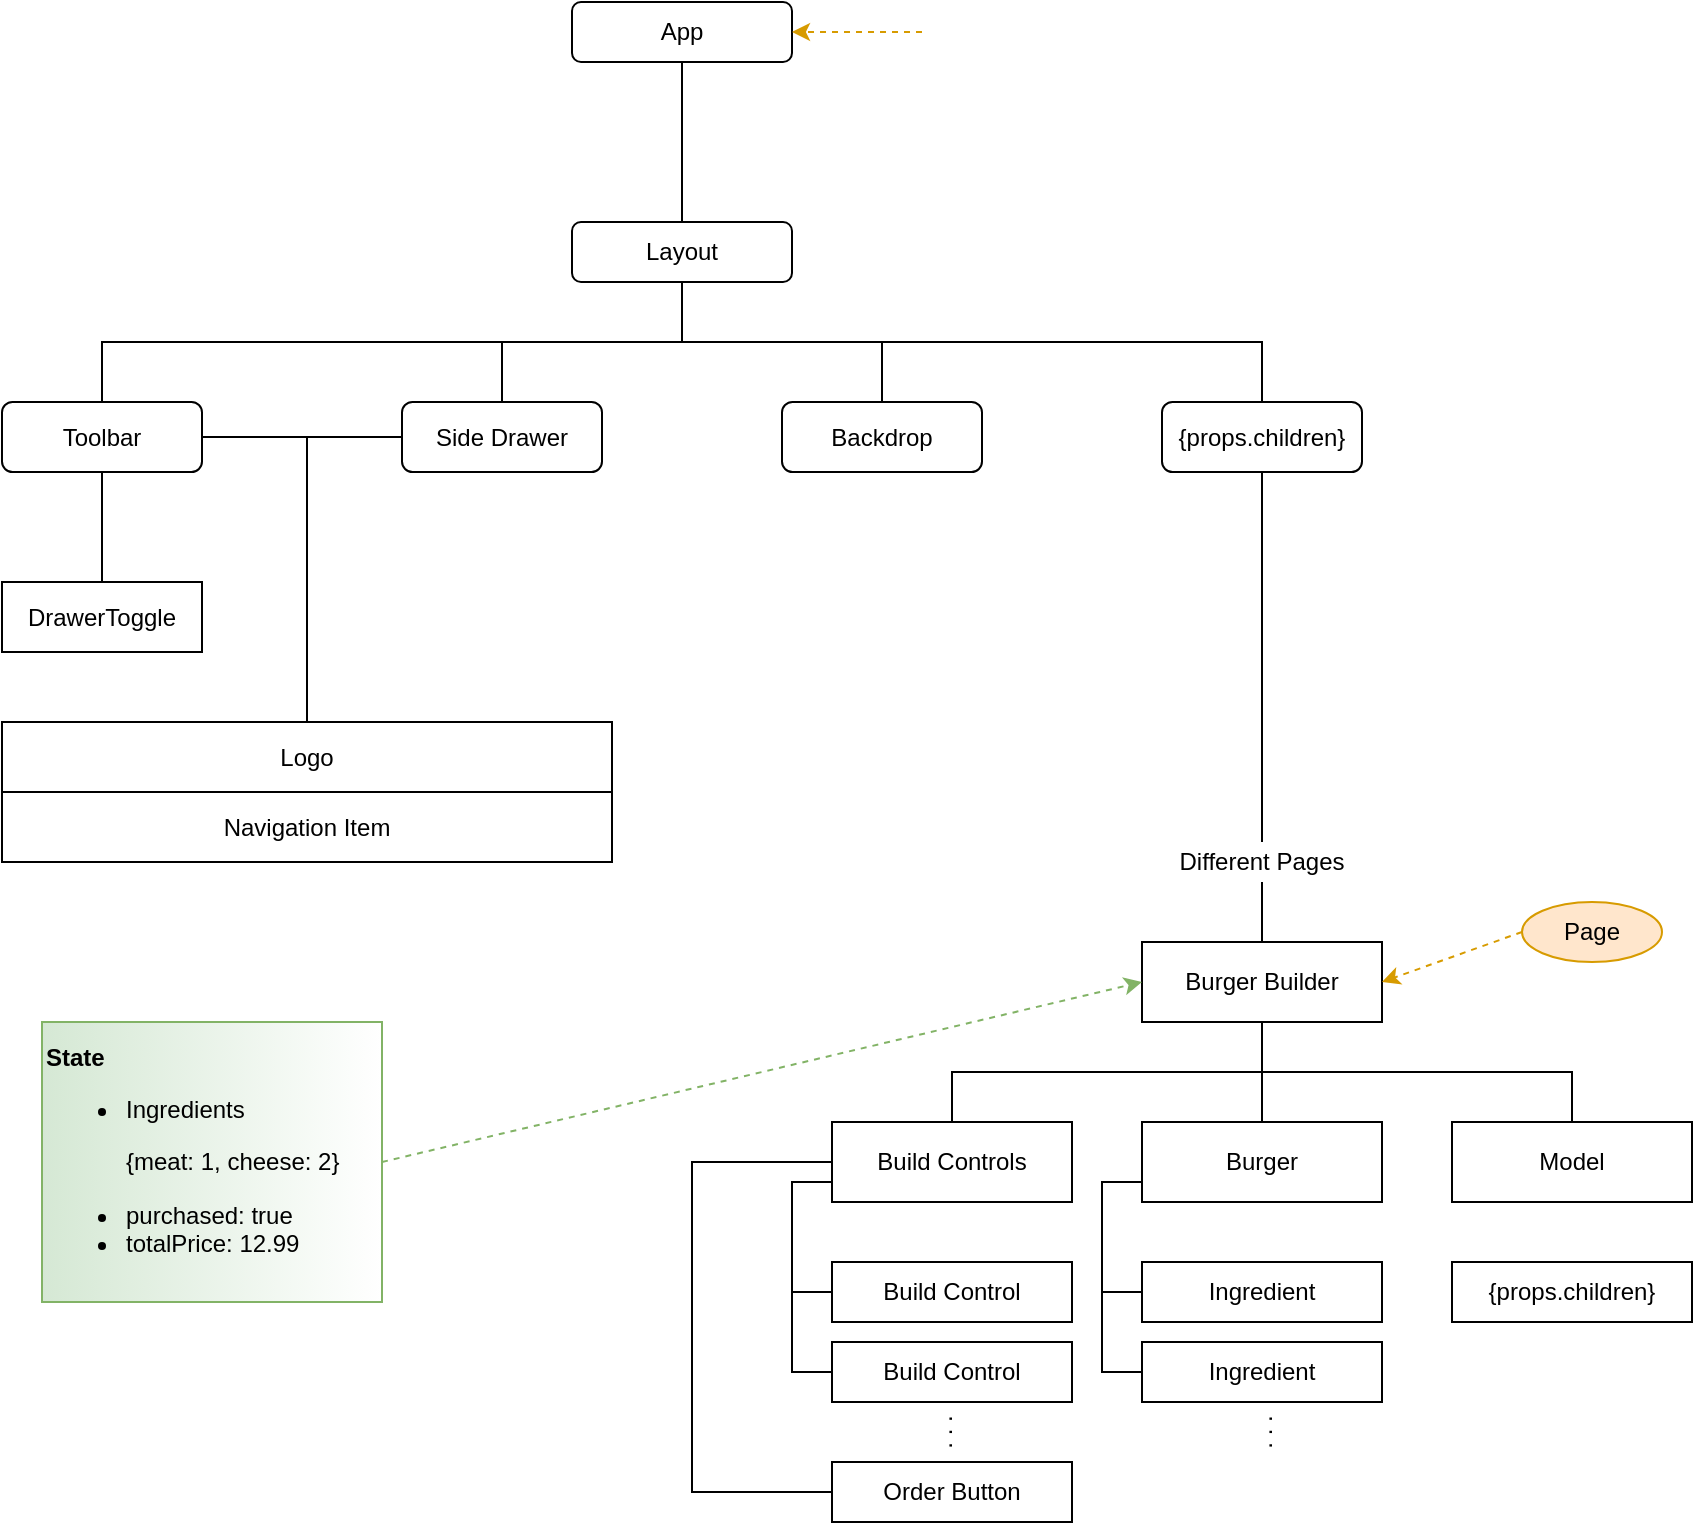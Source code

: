 <mxfile version="14.4.9" type="device"><diagram id="76LThNDD_lnIaWnWzYHm" name="Components"><mxGraphModel dx="1422" dy="802" grid="1" gridSize="10" guides="1" tooltips="1" connect="1" arrows="1" fold="1" page="1" pageScale="1" pageWidth="1100" pageHeight="850" math="0" shadow="0"><root><mxCell id="0"/><mxCell id="1" parent="0"/><mxCell id="30i9dSAqKL2V2VrW6FrR-5" style="edgeStyle=orthogonalEdgeStyle;rounded=0;orthogonalLoop=1;jettySize=auto;html=1;exitX=0.5;exitY=1;exitDx=0;exitDy=0;endArrow=none;endFill=0;" edge="1" parent="1" source="30i9dSAqKL2V2VrW6FrR-3" target="30i9dSAqKL2V2VrW6FrR-4"><mxGeometry relative="1" as="geometry"/></mxCell><mxCell id="30i9dSAqKL2V2VrW6FrR-3" value="App" style="rounded=1;whiteSpace=wrap;html=1;autosize=0;" vertex="1" parent="1"><mxGeometry x="525" y="40" width="110" height="30" as="geometry"/></mxCell><mxCell id="30i9dSAqKL2V2VrW6FrR-14" style="edgeStyle=orthogonalEdgeStyle;rounded=0;orthogonalLoop=1;jettySize=auto;html=1;exitX=0.5;exitY=1;exitDx=0;exitDy=0;entryX=0.5;entryY=0;entryDx=0;entryDy=0;endArrow=none;endFill=0;" edge="1" parent="1" source="30i9dSAqKL2V2VrW6FrR-4" target="30i9dSAqKL2V2VrW6FrR-6"><mxGeometry relative="1" as="geometry"/></mxCell><mxCell id="30i9dSAqKL2V2VrW6FrR-15" style="edgeStyle=orthogonalEdgeStyle;rounded=0;orthogonalLoop=1;jettySize=auto;html=1;exitX=0.5;exitY=1;exitDx=0;exitDy=0;entryX=0.5;entryY=0;entryDx=0;entryDy=0;endArrow=none;endFill=0;" edge="1" parent="1" source="30i9dSAqKL2V2VrW6FrR-4" target="30i9dSAqKL2V2VrW6FrR-10"><mxGeometry relative="1" as="geometry"/></mxCell><mxCell id="30i9dSAqKL2V2VrW6FrR-16" style="edgeStyle=orthogonalEdgeStyle;rounded=0;orthogonalLoop=1;jettySize=auto;html=1;exitX=0.5;exitY=1;exitDx=0;exitDy=0;entryX=0.5;entryY=0;entryDx=0;entryDy=0;endArrow=none;endFill=0;" edge="1" parent="1" source="30i9dSAqKL2V2VrW6FrR-4" target="30i9dSAqKL2V2VrW6FrR-11"><mxGeometry relative="1" as="geometry"/></mxCell><mxCell id="30i9dSAqKL2V2VrW6FrR-4" value="Layout" style="rounded=1;whiteSpace=wrap;html=1;autosize=0;" vertex="1" parent="1"><mxGeometry x="525" y="150" width="110" height="30" as="geometry"/></mxCell><mxCell id="30i9dSAqKL2V2VrW6FrR-21" style="rounded=0;orthogonalLoop=1;jettySize=auto;html=1;exitX=0;exitY=0.5;exitDx=0;exitDy=0;entryX=0.5;entryY=0;entryDx=0;entryDy=0;endArrow=none;endFill=0;edgeStyle=orthogonalEdgeStyle;" edge="1" parent="1" source="30i9dSAqKL2V2VrW6FrR-6" target="30i9dSAqKL2V2VrW6FrR-18"><mxGeometry relative="1" as="geometry"/></mxCell><mxCell id="30i9dSAqKL2V2VrW6FrR-6" value="Side Drawer" style="rounded=1;whiteSpace=wrap;html=1;autosize=0;" vertex="1" parent="1"><mxGeometry x="440" y="240" width="100" height="35" as="geometry"/></mxCell><mxCell id="30i9dSAqKL2V2VrW6FrR-12" style="edgeStyle=orthogonalEdgeStyle;rounded=0;orthogonalLoop=1;jettySize=auto;html=1;exitX=0.5;exitY=0;exitDx=0;exitDy=0;entryX=0.5;entryY=1;entryDx=0;entryDy=0;endArrow=none;endFill=0;" edge="1" parent="1" source="30i9dSAqKL2V2VrW6FrR-9" target="30i9dSAqKL2V2VrW6FrR-4"><mxGeometry relative="1" as="geometry"/></mxCell><mxCell id="30i9dSAqKL2V2VrW6FrR-20" style="edgeStyle=orthogonalEdgeStyle;rounded=0;orthogonalLoop=1;jettySize=auto;html=1;exitX=0.5;exitY=1;exitDx=0;exitDy=0;entryX=0.5;entryY=0;entryDx=0;entryDy=0;endArrow=none;endFill=0;" edge="1" parent="1" source="30i9dSAqKL2V2VrW6FrR-9" target="30i9dSAqKL2V2VrW6FrR-17"><mxGeometry relative="1" as="geometry"/></mxCell><mxCell id="30i9dSAqKL2V2VrW6FrR-22" style="edgeStyle=orthogonalEdgeStyle;orthogonalLoop=1;jettySize=auto;html=1;exitX=1;exitY=0.5;exitDx=0;exitDy=0;entryX=0.5;entryY=0;entryDx=0;entryDy=0;endArrow=none;endFill=0;strokeColor=#000000;rounded=0;" edge="1" parent="1" source="30i9dSAqKL2V2VrW6FrR-9" target="30i9dSAqKL2V2VrW6FrR-18"><mxGeometry relative="1" as="geometry"/></mxCell><mxCell id="30i9dSAqKL2V2VrW6FrR-9" value="Toolbar" style="rounded=1;whiteSpace=wrap;html=1;autosize=0;" vertex="1" parent="1"><mxGeometry x="240" y="240" width="100" height="35" as="geometry"/></mxCell><mxCell id="30i9dSAqKL2V2VrW6FrR-10" value="Backdrop" style="rounded=1;whiteSpace=wrap;html=1;autosize=0;" vertex="1" parent="1"><mxGeometry x="630" y="240" width="100" height="35" as="geometry"/></mxCell><mxCell id="30i9dSAqKL2V2VrW6FrR-24" style="edgeStyle=orthogonalEdgeStyle;orthogonalLoop=1;jettySize=auto;html=1;exitX=0.5;exitY=1;exitDx=0;exitDy=0;entryX=0.5;entryY=0;entryDx=0;entryDy=0;endArrow=none;endFill=0;strokeColor=#000000;" edge="1" parent="1" source="30i9dSAqKL2V2VrW6FrR-11" target="30i9dSAqKL2V2VrW6FrR-23"><mxGeometry relative="1" as="geometry"/></mxCell><mxCell id="30i9dSAqKL2V2VrW6FrR-11" value="{props.children}" style="rounded=1;whiteSpace=wrap;html=1;autosize=0;" vertex="1" parent="1"><mxGeometry x="820" y="240" width="100" height="35" as="geometry"/></mxCell><mxCell id="30i9dSAqKL2V2VrW6FrR-17" value="DrawerToggle" style="rounded=0;whiteSpace=wrap;html=1;autosize=0;" vertex="1" parent="1"><mxGeometry x="240" y="330" width="100" height="35" as="geometry"/></mxCell><mxCell id="30i9dSAqKL2V2VrW6FrR-18" value="Logo" style="rounded=0;whiteSpace=wrap;html=1;autosize=0;" vertex="1" parent="1"><mxGeometry x="240" y="400" width="305" height="35" as="geometry"/></mxCell><mxCell id="30i9dSAqKL2V2VrW6FrR-19" value="Navigation Item" style="rounded=0;whiteSpace=wrap;html=1;autosize=0;" vertex="1" parent="1"><mxGeometry x="240" y="435" width="305" height="35" as="geometry"/></mxCell><mxCell id="30i9dSAqKL2V2VrW6FrR-27" style="edgeStyle=orthogonalEdgeStyle;orthogonalLoop=1;jettySize=auto;html=1;exitX=0.5;exitY=1;exitDx=0;exitDy=0;entryX=0.5;entryY=0;entryDx=0;entryDy=0;endArrow=none;endFill=0;strokeColor=#000000;" edge="1" parent="1" source="30i9dSAqKL2V2VrW6FrR-23" target="30i9dSAqKL2V2VrW6FrR-25"><mxGeometry relative="1" as="geometry"/></mxCell><mxCell id="30i9dSAqKL2V2VrW6FrR-23" value="Different Pages" style="text;html=1;strokeColor=none;fillColor=none;align=center;verticalAlign=middle;whiteSpace=wrap;rounded=0;" vertex="1" parent="1"><mxGeometry x="785" y="460" width="170" height="20" as="geometry"/></mxCell><mxCell id="30i9dSAqKL2V2VrW6FrR-32" style="edgeStyle=orthogonalEdgeStyle;orthogonalLoop=1;jettySize=auto;html=1;exitX=0.5;exitY=1;exitDx=0;exitDy=0;entryX=0.5;entryY=0;entryDx=0;entryDy=0;endArrow=none;endFill=0;strokeColor=#000000;rounded=0;" edge="1" parent="1" source="30i9dSAqKL2V2VrW6FrR-25" target="30i9dSAqKL2V2VrW6FrR-29"><mxGeometry relative="1" as="geometry"/></mxCell><mxCell id="30i9dSAqKL2V2VrW6FrR-33" style="edgeStyle=orthogonalEdgeStyle;orthogonalLoop=1;jettySize=auto;html=1;exitX=0.5;exitY=1;exitDx=0;exitDy=0;entryX=0.5;entryY=0;entryDx=0;entryDy=0;endArrow=none;endFill=0;strokeColor=#000000;rounded=0;" edge="1" parent="1" source="30i9dSAqKL2V2VrW6FrR-25" target="30i9dSAqKL2V2VrW6FrR-30"><mxGeometry relative="1" as="geometry"/></mxCell><mxCell id="30i9dSAqKL2V2VrW6FrR-25" value="Burger Builder" style="rounded=0;whiteSpace=wrap;html=1;" vertex="1" parent="1"><mxGeometry x="810" y="510" width="120" height="40" as="geometry"/></mxCell><mxCell id="30i9dSAqKL2V2VrW6FrR-31" style="edgeStyle=orthogonalEdgeStyle;orthogonalLoop=1;jettySize=auto;html=1;exitX=0.5;exitY=0;exitDx=0;exitDy=0;entryX=0.5;entryY=1;entryDx=0;entryDy=0;endArrow=none;endFill=0;strokeColor=#000000;rounded=0;" edge="1" parent="1" source="30i9dSAqKL2V2VrW6FrR-28" target="30i9dSAqKL2V2VrW6FrR-25"><mxGeometry relative="1" as="geometry"/></mxCell><mxCell id="30i9dSAqKL2V2VrW6FrR-39" style="edgeStyle=orthogonalEdgeStyle;rounded=0;orthogonalLoop=1;jettySize=auto;html=1;exitX=0;exitY=0.5;exitDx=0;exitDy=0;entryX=0;entryY=0.5;entryDx=0;entryDy=0;endArrow=none;endFill=0;strokeColor=#000000;" edge="1" parent="1" source="30i9dSAqKL2V2VrW6FrR-28" target="30i9dSAqKL2V2VrW6FrR-35"><mxGeometry relative="1" as="geometry"><Array as="points"><mxPoint x="585" y="620"/><mxPoint x="585" y="785"/></Array></mxGeometry></mxCell><mxCell id="30i9dSAqKL2V2VrW6FrR-44" style="edgeStyle=orthogonalEdgeStyle;rounded=0;orthogonalLoop=1;jettySize=auto;html=1;exitX=0;exitY=0.75;exitDx=0;exitDy=0;entryX=0;entryY=0.5;entryDx=0;entryDy=0;endArrow=none;endFill=0;strokeColor=#000000;" edge="1" parent="1" source="30i9dSAqKL2V2VrW6FrR-28" target="30i9dSAqKL2V2VrW6FrR-34"><mxGeometry relative="1" as="geometry"/></mxCell><mxCell id="30i9dSAqKL2V2VrW6FrR-45" style="edgeStyle=orthogonalEdgeStyle;rounded=0;orthogonalLoop=1;jettySize=auto;html=1;exitX=0;exitY=0.75;exitDx=0;exitDy=0;entryX=0;entryY=0.5;entryDx=0;entryDy=0;endArrow=none;endFill=0;strokeColor=#000000;" edge="1" parent="1" source="30i9dSAqKL2V2VrW6FrR-28" target="30i9dSAqKL2V2VrW6FrR-38"><mxGeometry relative="1" as="geometry"/></mxCell><mxCell id="30i9dSAqKL2V2VrW6FrR-28" value="Build Controls" style="rounded=0;whiteSpace=wrap;html=1;" vertex="1" parent="1"><mxGeometry x="655" y="600" width="120" height="40" as="geometry"/></mxCell><mxCell id="30i9dSAqKL2V2VrW6FrR-47" style="edgeStyle=orthogonalEdgeStyle;rounded=0;orthogonalLoop=1;jettySize=auto;html=1;exitX=0;exitY=0.75;exitDx=0;exitDy=0;entryX=0;entryY=0.5;entryDx=0;entryDy=0;endArrow=none;endFill=0;strokeColor=#000000;" edge="1" parent="1" source="30i9dSAqKL2V2VrW6FrR-29" target="30i9dSAqKL2V2VrW6FrR-46"><mxGeometry relative="1" as="geometry"/></mxCell><mxCell id="30i9dSAqKL2V2VrW6FrR-48" style="edgeStyle=orthogonalEdgeStyle;rounded=0;orthogonalLoop=1;jettySize=auto;html=1;exitX=0;exitY=0.75;exitDx=0;exitDy=0;entryX=0;entryY=0.5;entryDx=0;entryDy=0;endArrow=none;endFill=0;strokeColor=#000000;" edge="1" parent="1" source="30i9dSAqKL2V2VrW6FrR-29" target="30i9dSAqKL2V2VrW6FrR-42"><mxGeometry relative="1" as="geometry"/></mxCell><mxCell id="30i9dSAqKL2V2VrW6FrR-29" value="Burger" style="rounded=0;whiteSpace=wrap;html=1;" vertex="1" parent="1"><mxGeometry x="810" y="600" width="120" height="40" as="geometry"/></mxCell><mxCell id="30i9dSAqKL2V2VrW6FrR-30" value="Model" style="rounded=0;whiteSpace=wrap;html=1;" vertex="1" parent="1"><mxGeometry x="965" y="600" width="120" height="40" as="geometry"/></mxCell><mxCell id="30i9dSAqKL2V2VrW6FrR-34" value="Build Control" style="rounded=0;whiteSpace=wrap;html=1;" vertex="1" parent="1"><mxGeometry x="655" y="670" width="120" height="30" as="geometry"/></mxCell><mxCell id="30i9dSAqKL2V2VrW6FrR-35" value="Order Button" style="rounded=0;whiteSpace=wrap;html=1;" vertex="1" parent="1"><mxGeometry x="655" y="770" width="120" height="30" as="geometry"/></mxCell><mxCell id="30i9dSAqKL2V2VrW6FrR-36" value=". . ." style="text;html=1;strokeColor=none;fillColor=none;align=center;verticalAlign=middle;whiteSpace=wrap;rounded=0;rotation=-90;" vertex="1" parent="1"><mxGeometry x="691" y="745" width="40" height="20" as="geometry"/></mxCell><mxCell id="30i9dSAqKL2V2VrW6FrR-38" value="Build Control" style="rounded=0;whiteSpace=wrap;html=1;" vertex="1" parent="1"><mxGeometry x="655" y="710" width="120" height="30" as="geometry"/></mxCell><mxCell id="30i9dSAqKL2V2VrW6FrR-42" value="Ingredient" style="rounded=0;whiteSpace=wrap;html=1;" vertex="1" parent="1"><mxGeometry x="810" y="710" width="120" height="30" as="geometry"/></mxCell><mxCell id="30i9dSAqKL2V2VrW6FrR-46" value="Ingredient" style="rounded=0;whiteSpace=wrap;html=1;" vertex="1" parent="1"><mxGeometry x="810" y="670" width="120" height="30" as="geometry"/></mxCell><mxCell id="30i9dSAqKL2V2VrW6FrR-49" value=". . ." style="text;html=1;strokeColor=none;fillColor=none;align=center;verticalAlign=middle;whiteSpace=wrap;rounded=0;rotation=-90;" vertex="1" parent="1"><mxGeometry x="851" y="745" width="40" height="20" as="geometry"/></mxCell><mxCell id="30i9dSAqKL2V2VrW6FrR-51" value="{props.children}" style="rounded=0;whiteSpace=wrap;html=1;" vertex="1" parent="1"><mxGeometry x="965" y="670" width="120" height="30" as="geometry"/></mxCell><mxCell id="30i9dSAqKL2V2VrW6FrR-174" style="orthogonalLoop=1;jettySize=auto;html=1;exitX=1;exitY=0.5;exitDx=0;exitDy=0;entryX=0;entryY=0.5;entryDx=0;entryDy=0;endArrow=classic;endFill=1;dashed=1;fillColor=#d5e8d4;strokeColor=#82b366;" edge="1" parent="1" source="30i9dSAqKL2V2VrW6FrR-173" target="30i9dSAqKL2V2VrW6FrR-25"><mxGeometry relative="1" as="geometry"/></mxCell><mxCell id="30i9dSAqKL2V2VrW6FrR-173" value="&lt;b&gt;State&lt;/b&gt;&lt;br&gt;&lt;ul&gt;&lt;li&gt;Ingredients&lt;/li&gt;&lt;/ul&gt;&lt;blockquote style=&quot;margin: 0 0 0 40px ; border: none ; padding: 0px&quot;&gt;{meat: 1, cheese: 2}&lt;/blockquote&gt;&lt;ul&gt;&lt;li&gt;purchased: true&lt;/li&gt;&lt;li&gt;totalPrice: 12.99&lt;/li&gt;&lt;/ul&gt;" style="text;html=1;strokeColor=#82b366;fillColor=#d5e8d4;align=left;verticalAlign=middle;whiteSpace=wrap;rounded=0;gradientColor=#ffffff;gradientDirection=east;" vertex="1" parent="1"><mxGeometry x="260" y="550" width="170" height="140" as="geometry"/></mxCell><mxCell id="30i9dSAqKL2V2VrW6FrR-176" style="edgeStyle=none;orthogonalLoop=1;jettySize=auto;html=1;exitX=0;exitY=0.5;exitDx=0;exitDy=0;entryX=1;entryY=0.5;entryDx=0;entryDy=0;dashed=1;endArrow=classic;endFill=1;strokeColor=#d79b00;fillColor=#ffe6cc;" edge="1" parent="1" source="30i9dSAqKL2V2VrW6FrR-175" target="30i9dSAqKL2V2VrW6FrR-25"><mxGeometry relative="1" as="geometry"/></mxCell><mxCell id="30i9dSAqKL2V2VrW6FrR-175" value="Page" style="ellipse;whiteSpace=wrap;html=1;rounded=0;fillColor=#ffe6cc;strokeColor=#d79b00;" vertex="1" parent="1"><mxGeometry x="1000" y="490" width="70" height="30" as="geometry"/></mxCell><mxCell id="30i9dSAqKL2V2VrW6FrR-177" value="" style="endArrow=classic;html=1;dashed=1;strokeColor=#d79b00;entryX=1;entryY=0.5;entryDx=0;entryDy=0;fillColor=#ffe6cc;" edge="1" parent="1" target="30i9dSAqKL2V2VrW6FrR-3"><mxGeometry width="50" height="50" relative="1" as="geometry"><mxPoint x="700" y="55" as="sourcePoint"/><mxPoint x="736" y="20" as="targetPoint"/></mxGeometry></mxCell></root></mxGraphModel></diagram></mxfile>
